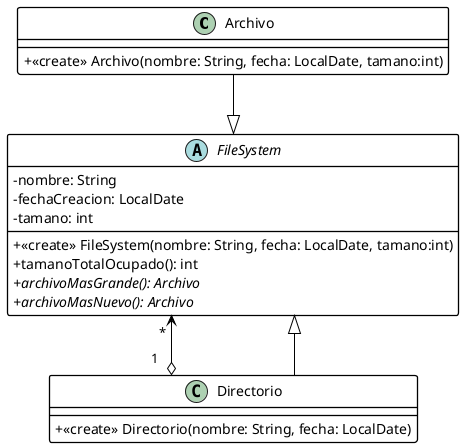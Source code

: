 @startuml ej1
skinparam ClassBackgroundColor transparent
skinparam NoteBackgroundColor transparent
skinparam classAttributeIconSize 0 
skinparam ClassBorderThickness 1.3
skinparam ClassBorderColor Black
skinparam NoteBorderColor Black
skinparam ArrowColor Black
skinparam shadowing false

class Archivo{
    +<<create>> Archivo(nombre: String, fecha: LocalDate, tamano:int)
}

class Directorio{
    +<<create>> Directorio(nombre: String, fecha: LocalDate)
}

abstract class FileSystem{
    -nombre: String
    -fechaCreacion: LocalDate
    -tamano: int
    +<<create>> FileSystem(nombre: String, fecha: LocalDate, tamano:int)
    +tamanoTotalOcupado(): int
    +{abstract} archivoMasGrande(): Archivo
    +{abstract} archivoMasNuevo(): Archivo
}
skinparam linetype ortho
FileSystem <|-u- Archivo
FileSystem <|-- Directorio

Directorio "1" o--> "*" FileSystem

@enduml